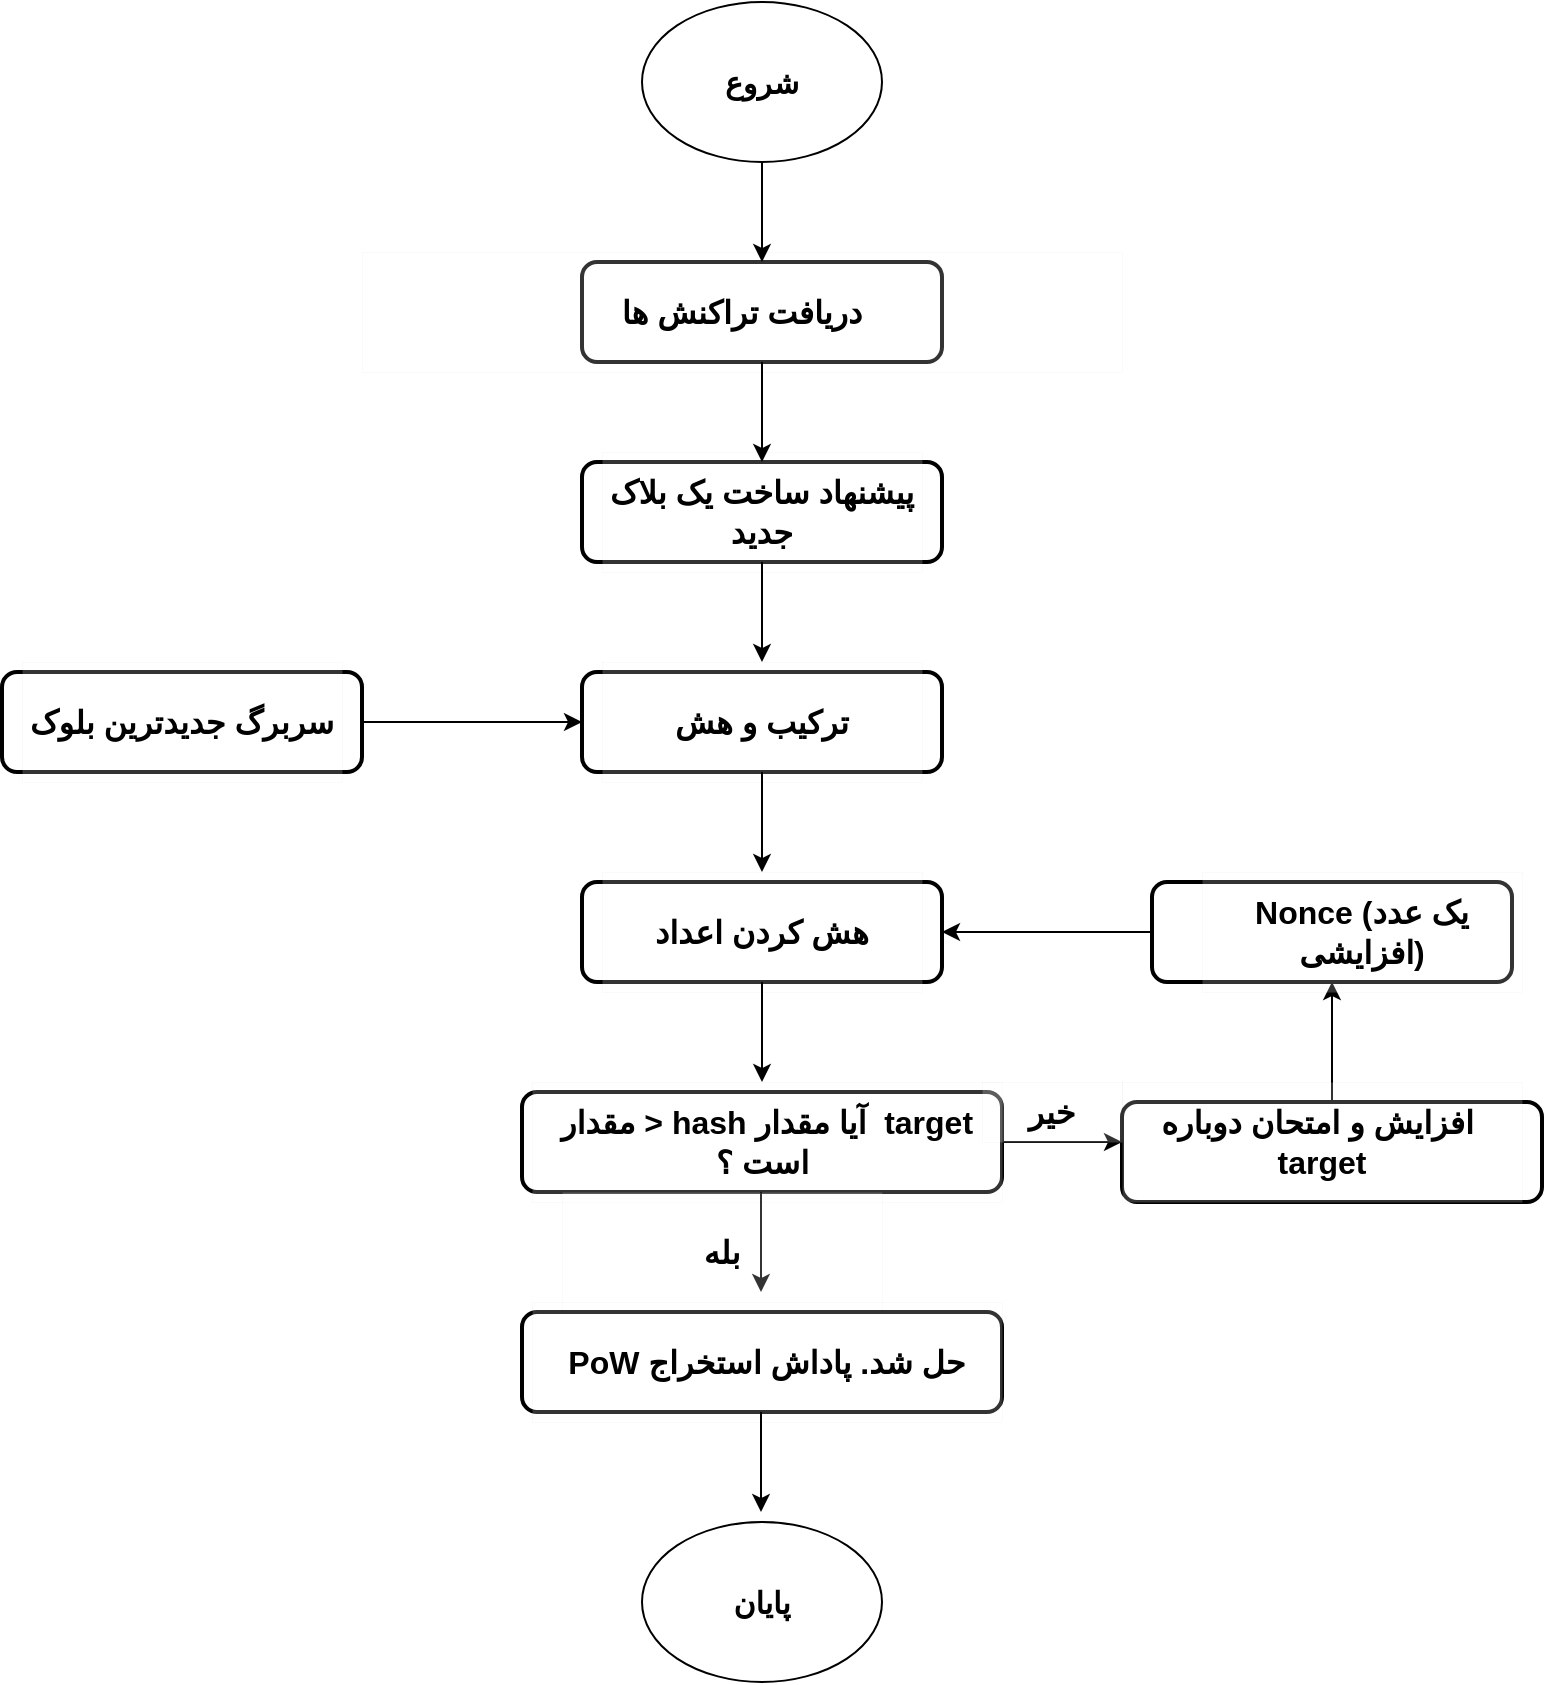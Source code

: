 <mxfile version="24.3.1" type="github">
  <diagram name="Page-1" id="wFLTssLCdgid32e7mVHK">
    <mxGraphModel dx="2026" dy="1111" grid="1" gridSize="10" guides="1" tooltips="1" connect="1" arrows="1" fold="1" page="1" pageScale="1" pageWidth="850" pageHeight="1100" math="0" shadow="0">
      <root>
        <mxCell id="0" />
        <mxCell id="1" parent="0" />
        <mxCell id="xI1v8yjOtruwXXIbDLAx-64" style="edgeStyle=orthogonalEdgeStyle;rounded=0;orthogonalLoop=1;jettySize=auto;html=1;entryX=0.5;entryY=1;entryDx=0;entryDy=0;" edge="1" parent="1" source="xI1v8yjOtruwXXIbDLAx-54" target="xI1v8yjOtruwXXIbDLAx-55">
          <mxGeometry relative="1" as="geometry" />
        </mxCell>
        <mxCell id="xI1v8yjOtruwXXIbDLAx-54" value="" style="rounded=1;whiteSpace=wrap;html=1;strokeWidth=2;" vertex="1" parent="1">
          <mxGeometry x="630" y="550" width="210" height="50" as="geometry" />
        </mxCell>
        <mxCell id="xI1v8yjOtruwXXIbDLAx-10" value="" style="edgeStyle=orthogonalEdgeStyle;rounded=0;orthogonalLoop=1;jettySize=auto;html=1;" edge="1" parent="1" source="xI1v8yjOtruwXXIbDLAx-8" target="xI1v8yjOtruwXXIbDLAx-4">
          <mxGeometry relative="1" as="geometry" />
        </mxCell>
        <mxCell id="xI1v8yjOtruwXXIbDLAx-8" value="" style="rounded=1;whiteSpace=wrap;html=1;strokeWidth=2;" vertex="1" parent="1">
          <mxGeometry x="360" y="130" width="180" height="50" as="geometry" />
        </mxCell>
        <mxCell id="xI1v8yjOtruwXXIbDLAx-5" value="" style="ellipse;whiteSpace=wrap;html=1;" vertex="1" parent="1">
          <mxGeometry x="390" width="120" height="80" as="geometry" />
        </mxCell>
        <mxCell id="xI1v8yjOtruwXXIbDLAx-4" value="&lt;font size=&quot;1&quot; style=&quot;&quot;&gt;&lt;b style=&quot;font-size: 15px;&quot;&gt;شروع&lt;/b&gt;&lt;/font&gt;" style="text;strokeColor=none;align=center;fillColor=none;html=1;verticalAlign=middle;whiteSpace=wrap;rounded=0;" vertex="1" parent="1">
          <mxGeometry x="420" y="25" width="60" height="30" as="geometry" />
        </mxCell>
        <mxCell id="xI1v8yjOtruwXXIbDLAx-7" value="&lt;div&gt;&lt;font style=&quot;font-size: 16px;&quot;&gt;&lt;b&gt;دریافت تراکنش ها&lt;/b&gt;&lt;/font&gt;&lt;/div&gt;" style="whiteSpace=wrap;html=1;strokeWidth=0;opacity=20;" vertex="1" parent="1">
          <mxGeometry x="250" y="125" width="380" height="60" as="geometry" />
        </mxCell>
        <mxCell id="xI1v8yjOtruwXXIbDLAx-9" value="" style="endArrow=classic;html=1;rounded=0;exitX=0.5;exitY=1;exitDx=0;exitDy=0;entryX=0.5;entryY=0;entryDx=0;entryDy=0;" edge="1" parent="1" source="xI1v8yjOtruwXXIbDLAx-5" target="xI1v8yjOtruwXXIbDLAx-8">
          <mxGeometry width="50" height="50" relative="1" as="geometry">
            <mxPoint x="430" y="140" as="sourcePoint" />
            <mxPoint x="450" y="130" as="targetPoint" />
          </mxGeometry>
        </mxCell>
        <mxCell id="xI1v8yjOtruwXXIbDLAx-13" value="" style="rounded=1;whiteSpace=wrap;html=1;strokeWidth=2;" vertex="1" parent="1">
          <mxGeometry x="360" y="230" width="180" height="50" as="geometry" />
        </mxCell>
        <mxCell id="xI1v8yjOtruwXXIbDLAx-14" value="&lt;span style=&quot;font-size: 16px;&quot;&gt;&lt;b&gt;پیشنهاد ساخت یک بلاک جدید&lt;/b&gt;&lt;/span&gt;" style="whiteSpace=wrap;html=1;strokeWidth=0;opacity=20;" vertex="1" parent="1">
          <mxGeometry x="370" y="225" width="160" height="60" as="geometry" />
        </mxCell>
        <mxCell id="xI1v8yjOtruwXXIbDLAx-15" value="" style="endArrow=classic;html=1;rounded=0;entryX=0.5;entryY=0;entryDx=0;entryDy=0;" edge="1" parent="1" target="xI1v8yjOtruwXXIbDLAx-13">
          <mxGeometry width="50" height="50" relative="1" as="geometry">
            <mxPoint x="450" y="180" as="sourcePoint" />
            <mxPoint x="450" y="230" as="targetPoint" />
          </mxGeometry>
        </mxCell>
        <mxCell id="xI1v8yjOtruwXXIbDLAx-18" value="" style="endArrow=classic;html=1;rounded=0;entryX=0.5;entryY=0;entryDx=0;entryDy=0;" edge="1" parent="1">
          <mxGeometry width="50" height="50" relative="1" as="geometry">
            <mxPoint x="450" y="280" as="sourcePoint" />
            <mxPoint x="450" y="330" as="targetPoint" />
          </mxGeometry>
        </mxCell>
        <mxCell id="xI1v8yjOtruwXXIbDLAx-19" value="" style="rounded=1;whiteSpace=wrap;html=1;strokeWidth=2;" vertex="1" parent="1">
          <mxGeometry x="360" y="335" width="180" height="50" as="geometry" />
        </mxCell>
        <mxCell id="xI1v8yjOtruwXXIbDLAx-20" value="&lt;span style=&quot;font-size: 16px;&quot;&gt;&lt;b&gt;ترکیب و هش&lt;/b&gt;&lt;/span&gt;" style="whiteSpace=wrap;html=1;strokeWidth=0;opacity=20;" vertex="1" parent="1">
          <mxGeometry x="370" y="330" width="160" height="60" as="geometry" />
        </mxCell>
        <mxCell id="xI1v8yjOtruwXXIbDLAx-21" value="" style="rounded=1;whiteSpace=wrap;html=1;strokeWidth=2;" vertex="1" parent="1">
          <mxGeometry x="70" y="335" width="180" height="50" as="geometry" />
        </mxCell>
        <mxCell id="xI1v8yjOtruwXXIbDLAx-22" value="&lt;span style=&quot;font-size: 16px;&quot;&gt;&lt;b&gt;سربرگ جدیدترین بلوک&lt;/b&gt;&lt;/span&gt;" style="whiteSpace=wrap;html=1;strokeWidth=0;opacity=20;" vertex="1" parent="1">
          <mxGeometry x="80" y="330" width="160" height="60" as="geometry" />
        </mxCell>
        <mxCell id="xI1v8yjOtruwXXIbDLAx-23" value="" style="endArrow=classic;html=1;rounded=0;exitX=1;exitY=0.5;exitDx=0;exitDy=0;entryX=0;entryY=0.5;entryDx=0;entryDy=0;" edge="1" parent="1" source="xI1v8yjOtruwXXIbDLAx-21" target="xI1v8yjOtruwXXIbDLAx-19">
          <mxGeometry width="50" height="50" relative="1" as="geometry">
            <mxPoint x="280" y="385" as="sourcePoint" />
            <mxPoint x="330" y="335" as="targetPoint" />
          </mxGeometry>
        </mxCell>
        <mxCell id="xI1v8yjOtruwXXIbDLAx-34" value="" style="endArrow=classic;html=1;rounded=0;entryX=0.5;entryY=0;entryDx=0;entryDy=0;" edge="1" parent="1">
          <mxGeometry width="50" height="50" relative="1" as="geometry">
            <mxPoint x="450" y="385" as="sourcePoint" />
            <mxPoint x="450" y="435" as="targetPoint" />
          </mxGeometry>
        </mxCell>
        <mxCell id="xI1v8yjOtruwXXIbDLAx-35" value="" style="rounded=1;whiteSpace=wrap;html=1;strokeWidth=2;" vertex="1" parent="1">
          <mxGeometry x="360" y="440" width="180" height="50" as="geometry" />
        </mxCell>
        <mxCell id="xI1v8yjOtruwXXIbDLAx-36" value="&lt;span style=&quot;font-size: 16px;&quot;&gt;&lt;b&gt;هش کردن اعداد&lt;/b&gt;&lt;/span&gt;" style="whiteSpace=wrap;html=1;strokeWidth=0;opacity=20;" vertex="1" parent="1">
          <mxGeometry x="370" y="435" width="160" height="60" as="geometry" />
        </mxCell>
        <mxCell id="xI1v8yjOtruwXXIbDLAx-46" value="" style="endArrow=classic;html=1;rounded=0;entryX=0.5;entryY=0;entryDx=0;entryDy=0;" edge="1" parent="1">
          <mxGeometry width="50" height="50" relative="1" as="geometry">
            <mxPoint x="450" y="490" as="sourcePoint" />
            <mxPoint x="450" y="540" as="targetPoint" />
          </mxGeometry>
        </mxCell>
        <mxCell id="xI1v8yjOtruwXXIbDLAx-47" value="" style="rounded=1;whiteSpace=wrap;html=1;strokeWidth=2;" vertex="1" parent="1">
          <mxGeometry x="330" y="545" width="240" height="50" as="geometry" />
        </mxCell>
        <mxCell id="xI1v8yjOtruwXXIbDLAx-53" value="" style="edgeStyle=orthogonalEdgeStyle;rounded=0;orthogonalLoop=1;jettySize=auto;html=1;" edge="1" parent="1" source="xI1v8yjOtruwXXIbDLAx-48">
          <mxGeometry relative="1" as="geometry">
            <mxPoint x="630" y="570" as="targetPoint" />
          </mxGeometry>
        </mxCell>
        <mxCell id="xI1v8yjOtruwXXIbDLAx-48" value="&lt;span style=&quot;font-size: 16px;&quot;&gt;&lt;b&gt;مقدار &amp;gt; hash آیا مقدار&amp;nbsp; target است ؟&amp;nbsp;&lt;/b&gt;&lt;/span&gt;" style="whiteSpace=wrap;html=1;strokeWidth=0;opacity=20;align=center;" vertex="1" parent="1">
          <mxGeometry x="335" y="540" width="235" height="60" as="geometry" />
        </mxCell>
        <mxCell id="xI1v8yjOtruwXXIbDLAx-49" value="" style="endArrow=classic;html=1;rounded=0;entryX=0.5;entryY=0;entryDx=0;entryDy=0;" edge="1" parent="1">
          <mxGeometry width="50" height="50" relative="1" as="geometry">
            <mxPoint x="449.5" y="595" as="sourcePoint" />
            <mxPoint x="449.5" y="645" as="targetPoint" />
          </mxGeometry>
        </mxCell>
        <mxCell id="xI1v8yjOtruwXXIbDLAx-51" value="&lt;span style=&quot;font-size: 16px;&quot;&gt;&lt;b&gt;بله&lt;/b&gt;&lt;/span&gt;" style="whiteSpace=wrap;html=1;strokeWidth=0;opacity=20;" vertex="1" parent="1">
          <mxGeometry x="350" y="595" width="160" height="60" as="geometry" />
        </mxCell>
        <mxCell id="xI1v8yjOtruwXXIbDLAx-52" value="&lt;span style=&quot;font-size: 16px;&quot;&gt;&lt;b&gt;افزایش و امتحان&amp;nbsp;&lt;/b&gt;&lt;/span&gt;&lt;b style=&quot;font-size: 16px;&quot;&gt;دوباره&amp;nbsp; target&lt;/b&gt;" style="whiteSpace=wrap;html=1;strokeWidth=0;opacity=20;align=center;" vertex="1" parent="1">
          <mxGeometry x="630" y="540" width="200" height="60" as="geometry" />
        </mxCell>
        <mxCell id="xI1v8yjOtruwXXIbDLAx-65" style="edgeStyle=orthogonalEdgeStyle;rounded=0;orthogonalLoop=1;jettySize=auto;html=1;entryX=1;entryY=0.5;entryDx=0;entryDy=0;" edge="1" parent="1" source="xI1v8yjOtruwXXIbDLAx-55" target="xI1v8yjOtruwXXIbDLAx-35">
          <mxGeometry relative="1" as="geometry" />
        </mxCell>
        <mxCell id="xI1v8yjOtruwXXIbDLAx-55" value="" style="rounded=1;whiteSpace=wrap;html=1;strokeWidth=2;" vertex="1" parent="1">
          <mxGeometry x="645" y="440" width="180" height="50" as="geometry" />
        </mxCell>
        <mxCell id="xI1v8yjOtruwXXIbDLAx-56" value="&lt;span style=&quot;font-size: 16px;&quot;&gt;&lt;b&gt;Nonce (یک عدد افزایشی)&lt;/b&gt;&lt;/span&gt;" style="whiteSpace=wrap;html=1;strokeWidth=0;opacity=20;" vertex="1" parent="1">
          <mxGeometry x="670" y="435" width="160" height="60" as="geometry" />
        </mxCell>
        <mxCell id="xI1v8yjOtruwXXIbDLAx-66" value="&lt;span style=&quot;font-size: 16px;&quot;&gt;&lt;b&gt;خیر&lt;/b&gt;&lt;/span&gt;" style="whiteSpace=wrap;html=1;strokeWidth=0;opacity=20;" vertex="1" parent="1">
          <mxGeometry x="560" y="540" width="70" height="30" as="geometry" />
        </mxCell>
        <mxCell id="xI1v8yjOtruwXXIbDLAx-68" value="" style="rounded=1;whiteSpace=wrap;html=1;strokeWidth=2;" vertex="1" parent="1">
          <mxGeometry x="330" y="655" width="240" height="50" as="geometry" />
        </mxCell>
        <mxCell id="xI1v8yjOtruwXXIbDLAx-69" value="&lt;span style=&quot;font-size: 16px;&quot;&gt;&lt;b&gt;PoW حل شد. پاداش استخراج&lt;/b&gt;&lt;/span&gt;" style="whiteSpace=wrap;html=1;strokeWidth=0;opacity=20;align=center;" vertex="1" parent="1">
          <mxGeometry x="335" y="650" width="235" height="60" as="geometry" />
        </mxCell>
        <mxCell id="xI1v8yjOtruwXXIbDLAx-70" value="" style="ellipse;whiteSpace=wrap;html=1;" vertex="1" parent="1">
          <mxGeometry x="390" y="760" width="120" height="80" as="geometry" />
        </mxCell>
        <mxCell id="xI1v8yjOtruwXXIbDLAx-71" value="&lt;font size=&quot;1&quot; style=&quot;&quot;&gt;&lt;b style=&quot;font-size: 15px;&quot;&gt;پایان&lt;/b&gt;&lt;/font&gt;" style="text;strokeColor=none;align=center;fillColor=none;html=1;verticalAlign=middle;whiteSpace=wrap;rounded=0;" vertex="1" parent="1">
          <mxGeometry x="420" y="785" width="60" height="30" as="geometry" />
        </mxCell>
        <mxCell id="xI1v8yjOtruwXXIbDLAx-72" value="" style="endArrow=classic;html=1;rounded=0;entryX=0.5;entryY=0;entryDx=0;entryDy=0;" edge="1" parent="1">
          <mxGeometry width="50" height="50" relative="1" as="geometry">
            <mxPoint x="449.5" y="705" as="sourcePoint" />
            <mxPoint x="449.5" y="755" as="targetPoint" />
          </mxGeometry>
        </mxCell>
      </root>
    </mxGraphModel>
  </diagram>
</mxfile>

